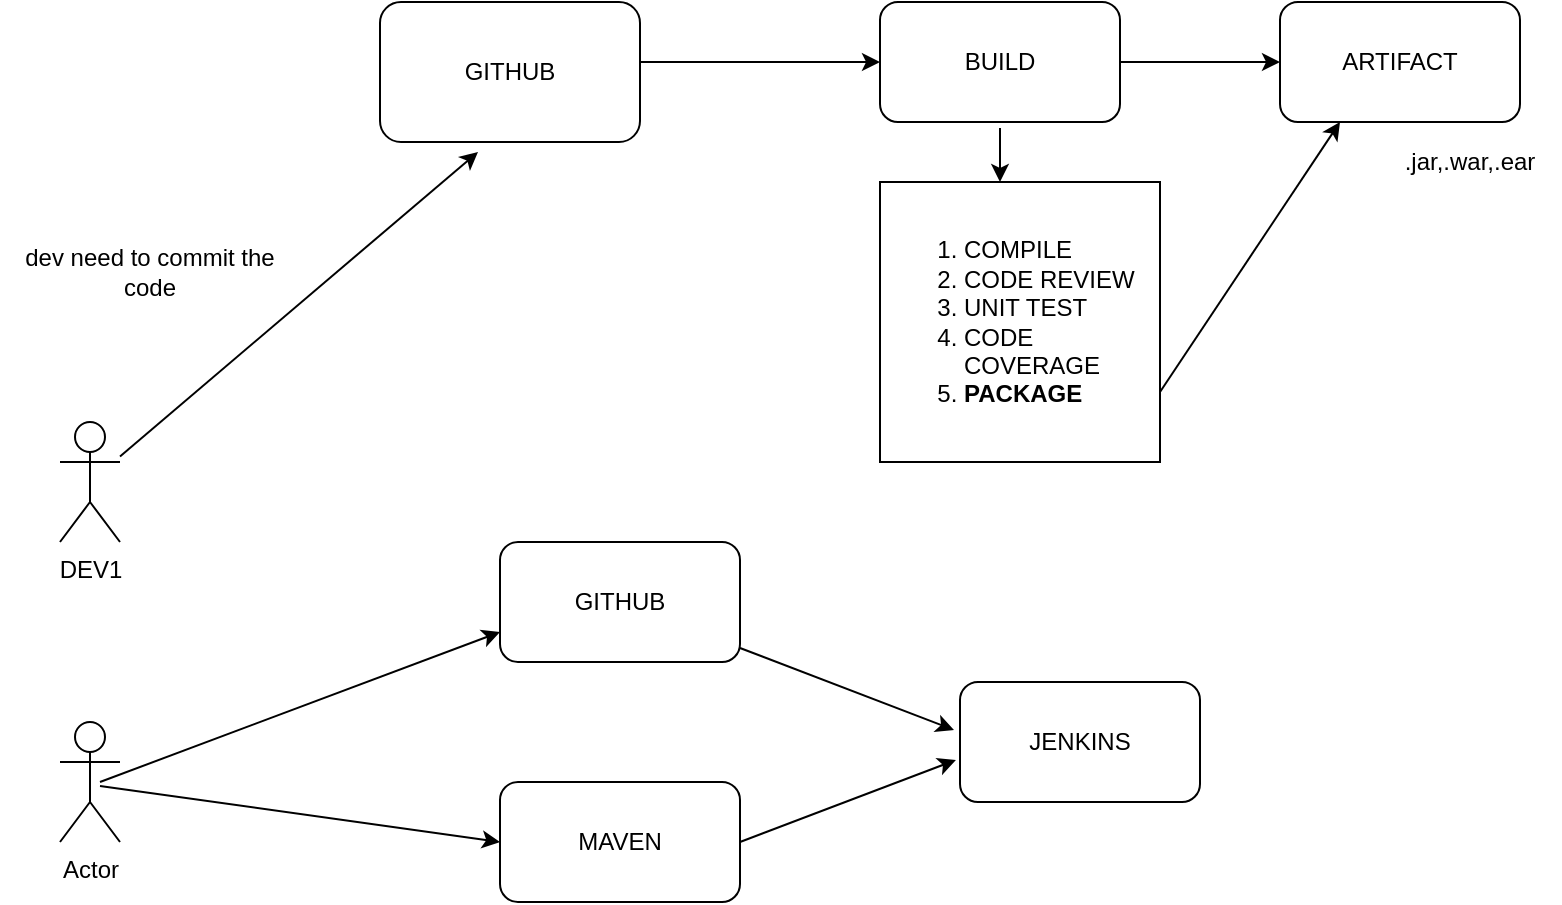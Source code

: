 <mxfile version="14.8.4" type="github">
  <diagram id="eVsR2pfgU2-TNpk1vZc4" name="Page-1">
    <mxGraphModel dx="1108" dy="482" grid="1" gridSize="10" guides="1" tooltips="1" connect="1" arrows="1" fold="1" page="1" pageScale="1" pageWidth="850" pageHeight="1100" math="0" shadow="0">
      <root>
        <mxCell id="0" />
        <mxCell id="1" parent="0" />
        <mxCell id="f3Lg9TKwBXPViDeWKkRe-1" value="GITHUB" style="rounded=1;whiteSpace=wrap;html=1;" vertex="1" parent="1">
          <mxGeometry x="200" y="30" width="130" height="70" as="geometry" />
        </mxCell>
        <mxCell id="f3Lg9TKwBXPViDeWKkRe-5" value="DEV1" style="shape=umlActor;verticalLabelPosition=bottom;verticalAlign=top;html=1;outlineConnect=0;" vertex="1" parent="1">
          <mxGeometry x="40" y="240" width="30" height="60" as="geometry" />
        </mxCell>
        <mxCell id="f3Lg9TKwBXPViDeWKkRe-7" value="" style="endArrow=classic;html=1;entryX=0.377;entryY=1.071;entryDx=0;entryDy=0;entryPerimeter=0;" edge="1" parent="1" source="f3Lg9TKwBXPViDeWKkRe-5" target="f3Lg9TKwBXPViDeWKkRe-1">
          <mxGeometry width="50" height="50" relative="1" as="geometry">
            <mxPoint x="100" y="260" as="sourcePoint" />
            <mxPoint x="240" y="110" as="targetPoint" />
          </mxGeometry>
        </mxCell>
        <mxCell id="f3Lg9TKwBXPViDeWKkRe-9" value="dev need to commit the code" style="text;html=1;strokeColor=none;fillColor=none;align=center;verticalAlign=middle;whiteSpace=wrap;rounded=0;" vertex="1" parent="1">
          <mxGeometry x="10" y="140" width="150" height="50" as="geometry" />
        </mxCell>
        <mxCell id="f3Lg9TKwBXPViDeWKkRe-11" value="BUILD" style="rounded=1;whiteSpace=wrap;html=1;" vertex="1" parent="1">
          <mxGeometry x="450" y="30" width="120" height="60" as="geometry" />
        </mxCell>
        <mxCell id="f3Lg9TKwBXPViDeWKkRe-14" value="JENKINS" style="rounded=1;whiteSpace=wrap;html=1;" vertex="1" parent="1">
          <mxGeometry x="490" y="370" width="120" height="60" as="geometry" />
        </mxCell>
        <mxCell id="f3Lg9TKwBXPViDeWKkRe-18" value="" style="endArrow=classic;html=1;exitX=1;exitY=0.429;exitDx=0;exitDy=0;entryX=0;entryY=0.5;entryDx=0;entryDy=0;exitPerimeter=0;" edge="1" parent="1" source="f3Lg9TKwBXPViDeWKkRe-1" target="f3Lg9TKwBXPViDeWKkRe-11">
          <mxGeometry width="50" height="50" relative="1" as="geometry">
            <mxPoint x="350" y="90" as="sourcePoint" />
            <mxPoint x="400" y="40" as="targetPoint" />
          </mxGeometry>
        </mxCell>
        <mxCell id="f3Lg9TKwBXPViDeWKkRe-19" value="&lt;ol&gt;&lt;li&gt;COMPILE&lt;/li&gt;&lt;li&gt;CODE REVIEW&lt;/li&gt;&lt;li&gt;UNIT TEST&lt;/li&gt;&lt;li&gt;CODE COVERAGE&lt;/li&gt;&lt;li&gt;&lt;b&gt;PACKAGE&lt;/b&gt;&lt;/li&gt;&lt;/ol&gt;" style="whiteSpace=wrap;html=1;aspect=fixed;align=left;" vertex="1" parent="1">
          <mxGeometry x="450" y="120" width="140" height="140" as="geometry" />
        </mxCell>
        <mxCell id="f3Lg9TKwBXPViDeWKkRe-20" value="" style="endArrow=classic;html=1;" edge="1" parent="1">
          <mxGeometry width="50" height="50" relative="1" as="geometry">
            <mxPoint x="510" y="93" as="sourcePoint" />
            <mxPoint x="510" y="120" as="targetPoint" />
          </mxGeometry>
        </mxCell>
        <mxCell id="f3Lg9TKwBXPViDeWKkRe-21" value="ARTIFACT" style="rounded=1;whiteSpace=wrap;html=1;" vertex="1" parent="1">
          <mxGeometry x="650" y="30" width="120" height="60" as="geometry" />
        </mxCell>
        <mxCell id="f3Lg9TKwBXPViDeWKkRe-23" value="" style="endArrow=classic;html=1;exitX=1;exitY=0.5;exitDx=0;exitDy=0;entryX=0;entryY=0.5;entryDx=0;entryDy=0;" edge="1" parent="1" source="f3Lg9TKwBXPViDeWKkRe-11" target="f3Lg9TKwBXPViDeWKkRe-21">
          <mxGeometry width="50" height="50" relative="1" as="geometry">
            <mxPoint x="580" y="100" as="sourcePoint" />
            <mxPoint x="630" y="50" as="targetPoint" />
          </mxGeometry>
        </mxCell>
        <mxCell id="f3Lg9TKwBXPViDeWKkRe-28" value="" style="endArrow=classic;html=1;exitX=1;exitY=0.75;exitDx=0;exitDy=0;entryX=0.25;entryY=1;entryDx=0;entryDy=0;" edge="1" parent="1" source="f3Lg9TKwBXPViDeWKkRe-19" target="f3Lg9TKwBXPViDeWKkRe-21">
          <mxGeometry width="50" height="50" relative="1" as="geometry">
            <mxPoint x="590" y="270" as="sourcePoint" />
            <mxPoint x="640" y="220" as="targetPoint" />
          </mxGeometry>
        </mxCell>
        <mxCell id="f3Lg9TKwBXPViDeWKkRe-29" value=".jar,.war,.ear" style="text;html=1;strokeColor=none;fillColor=none;align=center;verticalAlign=middle;whiteSpace=wrap;rounded=0;" vertex="1" parent="1">
          <mxGeometry x="700" y="100" width="90" height="20" as="geometry" />
        </mxCell>
        <mxCell id="f3Lg9TKwBXPViDeWKkRe-31" value="Actor" style="shape=umlActor;verticalLabelPosition=bottom;verticalAlign=top;html=1;outlineConnect=0;" vertex="1" parent="1">
          <mxGeometry x="40" y="390" width="30" height="60" as="geometry" />
        </mxCell>
        <mxCell id="f3Lg9TKwBXPViDeWKkRe-32" value="GITHUB" style="rounded=1;whiteSpace=wrap;html=1;" vertex="1" parent="1">
          <mxGeometry x="260" y="300" width="120" height="60" as="geometry" />
        </mxCell>
        <mxCell id="f3Lg9TKwBXPViDeWKkRe-33" value="MAVEN" style="rounded=1;whiteSpace=wrap;html=1;" vertex="1" parent="1">
          <mxGeometry x="260" y="420" width="120" height="60" as="geometry" />
        </mxCell>
        <mxCell id="f3Lg9TKwBXPViDeWKkRe-34" value="" style="endArrow=classic;html=1;entryX=0;entryY=0.75;entryDx=0;entryDy=0;" edge="1" parent="1" target="f3Lg9TKwBXPViDeWKkRe-32">
          <mxGeometry width="50" height="50" relative="1" as="geometry">
            <mxPoint x="60" y="420" as="sourcePoint" />
            <mxPoint x="130" y="400" as="targetPoint" />
          </mxGeometry>
        </mxCell>
        <mxCell id="f3Lg9TKwBXPViDeWKkRe-35" value="" style="endArrow=classic;html=1;entryX=0;entryY=0.5;entryDx=0;entryDy=0;" edge="1" parent="1" target="f3Lg9TKwBXPViDeWKkRe-33">
          <mxGeometry width="50" height="50" relative="1" as="geometry">
            <mxPoint x="60" y="422" as="sourcePoint" />
            <mxPoint x="140" y="430" as="targetPoint" />
          </mxGeometry>
        </mxCell>
        <mxCell id="f3Lg9TKwBXPViDeWKkRe-36" value="" style="endArrow=classic;html=1;" edge="1" parent="1" source="f3Lg9TKwBXPViDeWKkRe-32">
          <mxGeometry width="50" height="50" relative="1" as="geometry">
            <mxPoint x="380" y="380" as="sourcePoint" />
            <mxPoint x="487" y="394" as="targetPoint" />
          </mxGeometry>
        </mxCell>
        <mxCell id="f3Lg9TKwBXPViDeWKkRe-37" value="" style="endArrow=classic;html=1;entryX=-0.017;entryY=0.65;entryDx=0;entryDy=0;entryPerimeter=0;exitX=1;exitY=0.5;exitDx=0;exitDy=0;" edge="1" parent="1" source="f3Lg9TKwBXPViDeWKkRe-33" target="f3Lg9TKwBXPViDeWKkRe-14">
          <mxGeometry width="50" height="50" relative="1" as="geometry">
            <mxPoint x="390" y="450" as="sourcePoint" />
            <mxPoint x="430" y="440" as="targetPoint" />
          </mxGeometry>
        </mxCell>
      </root>
    </mxGraphModel>
  </diagram>
</mxfile>

